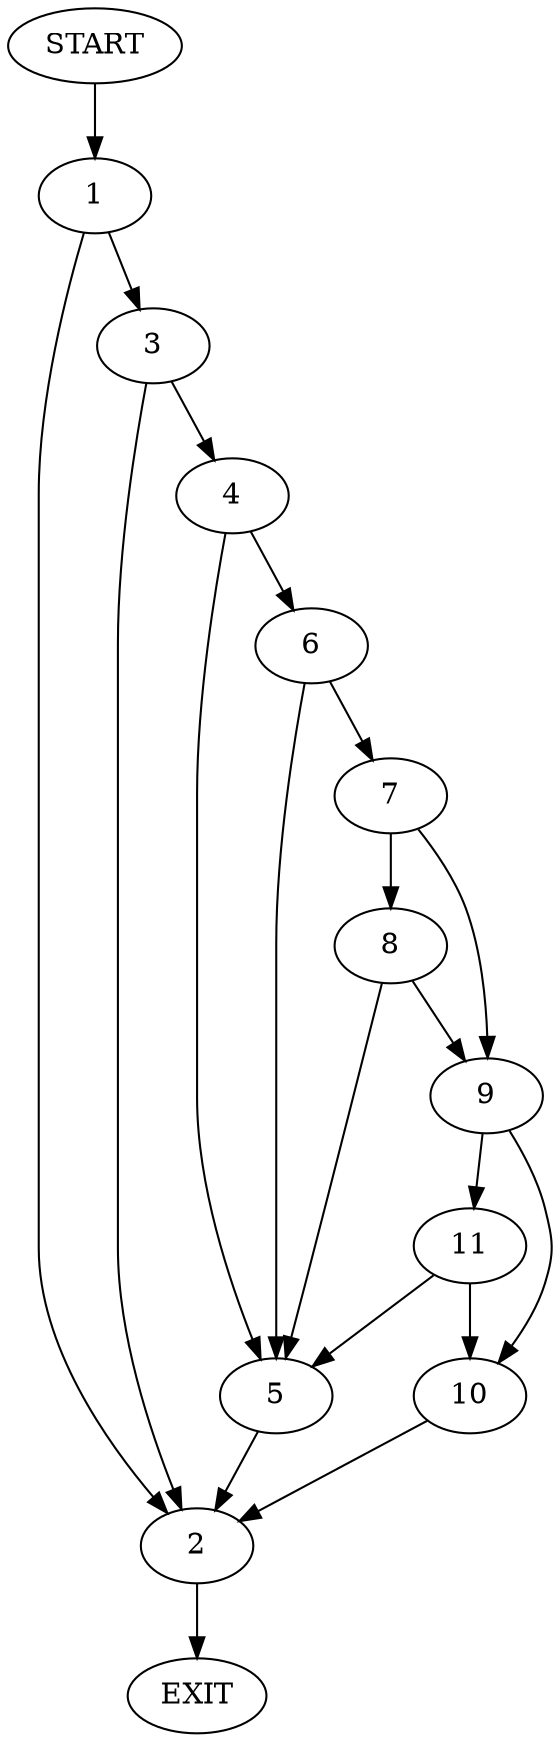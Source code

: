 digraph {
0 [label="START"]
12 [label="EXIT"]
0 -> 1
1 -> 2
1 -> 3
3 -> 4
3 -> 2
2 -> 12
4 -> 5
4 -> 6
5 -> 2
6 -> 7
6 -> 5
7 -> 8
7 -> 9
8 -> 9
8 -> 5
9 -> 10
9 -> 11
11 -> 5
11 -> 10
10 -> 2
}
